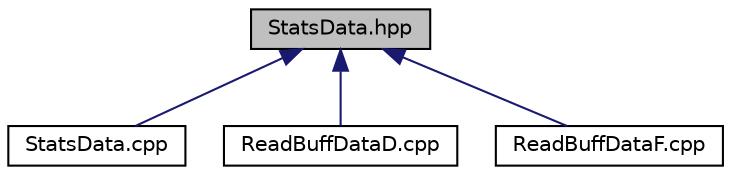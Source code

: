 digraph "StatsData.hpp"
{
  edge [fontname="Helvetica",fontsize="10",labelfontname="Helvetica",labelfontsize="10"];
  node [fontname="Helvetica",fontsize="10",shape=record];
  Node1 [label="StatsData.hpp",height=0.2,width=0.4,color="black", fillcolor="grey75", style="filled", fontcolor="black"];
  Node1 -> Node2 [dir="back",color="midnightblue",fontsize="10",style="solid",fontname="Helvetica"];
  Node2 [label="StatsData.cpp",height=0.2,width=0.4,color="black", fillcolor="white", style="filled",URL="$df/d84/_stats_data_8cpp.html",tooltip="Stores statistics data from the data stream in its original format. "];
  Node1 -> Node3 [dir="back",color="midnightblue",fontsize="10",style="solid",fontname="Helvetica"];
  Node3 [label="ReadBuffDataD.cpp",height=0.2,width=0.4,color="black", fillcolor="white", style="filled",URL="$d7/d9b/_read_buff_data_d_8cpp.html",tooltip="retrieve data from raw buffer array ibuf "];
  Node1 -> Node4 [dir="back",color="midnightblue",fontsize="10",style="solid",fontname="Helvetica"];
  Node4 [label="ReadBuffDataF.cpp",height=0.2,width=0.4,color="black", fillcolor="white", style="filled",URL="$de/dbc/_read_buff_data_f_8cpp.html",tooltip="retrieve data from raw buffer array ibuf "];
}
